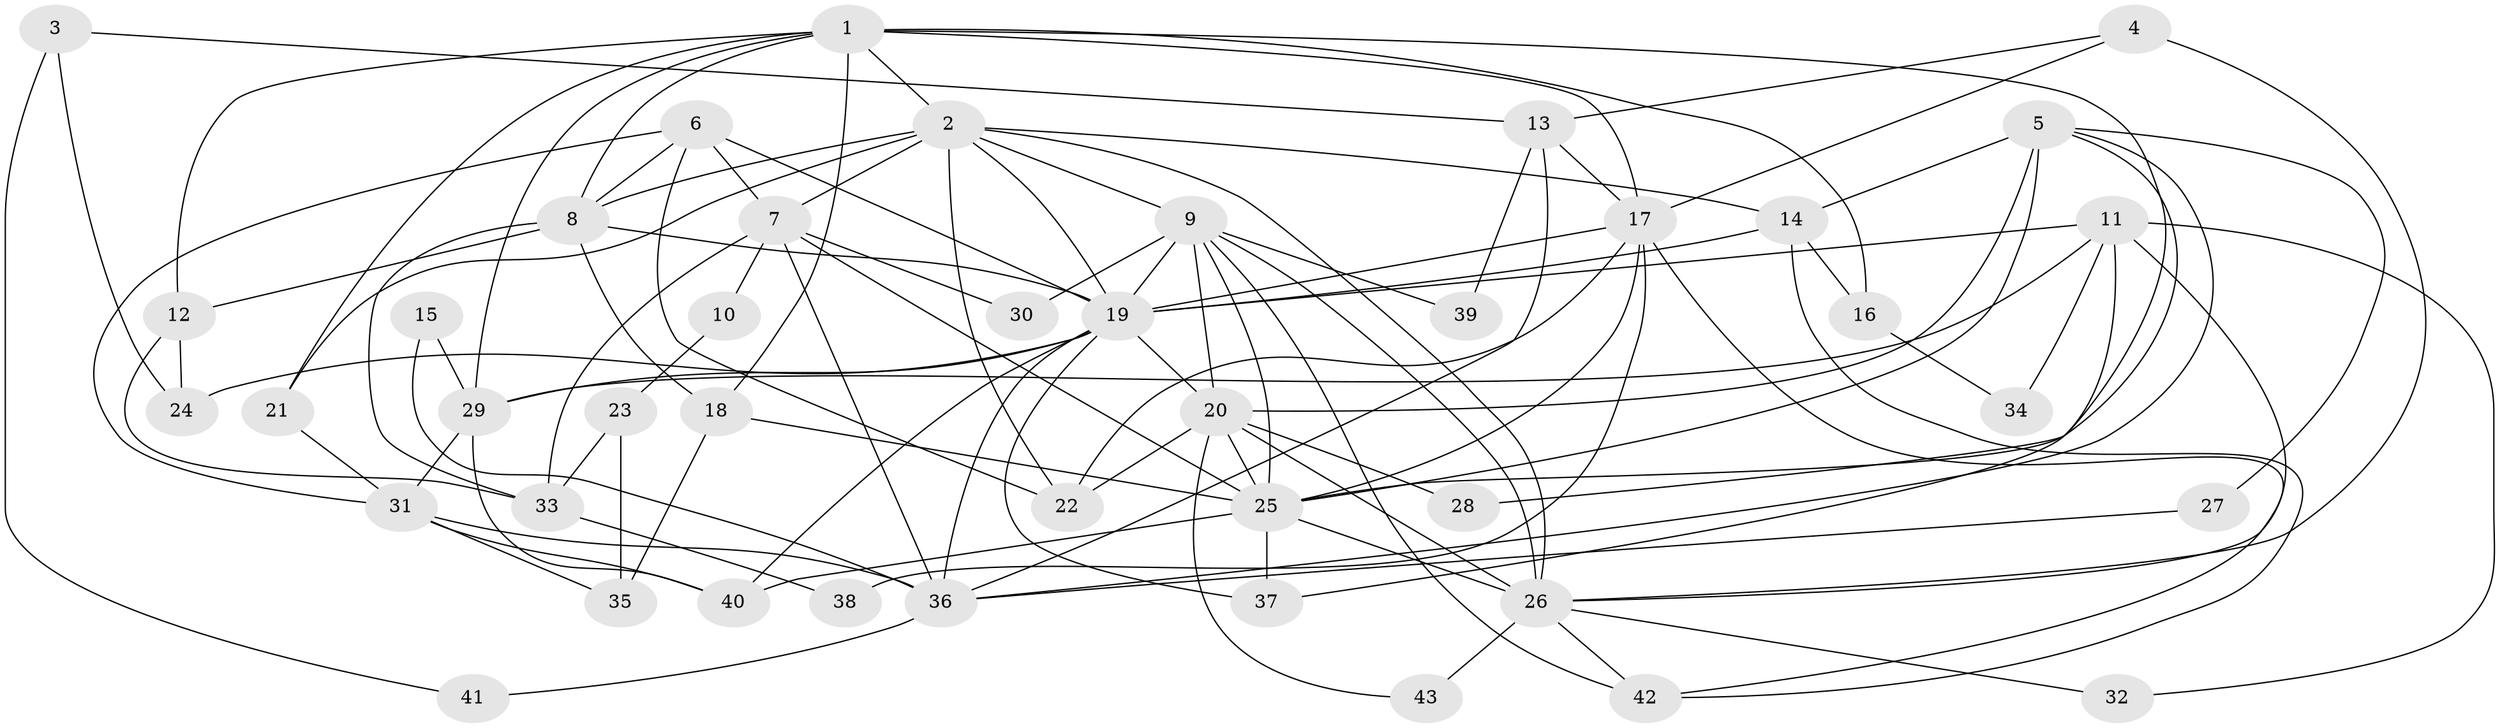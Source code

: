 // original degree distribution, {5: 0.18823529411764706, 4: 0.27058823529411763, 3: 0.2235294117647059, 2: 0.17647058823529413, 7: 0.023529411764705882, 6: 0.08235294117647059, 8: 0.023529411764705882, 9: 0.011764705882352941}
// Generated by graph-tools (version 1.1) at 2025/51/03/04/25 22:51:13]
// undirected, 43 vertices, 103 edges
graph export_dot {
  node [color=gray90,style=filled];
  1;
  2;
  3;
  4;
  5;
  6;
  7;
  8;
  9;
  10;
  11;
  12;
  13;
  14;
  15;
  16;
  17;
  18;
  19;
  20;
  21;
  22;
  23;
  24;
  25;
  26;
  27;
  28;
  29;
  30;
  31;
  32;
  33;
  34;
  35;
  36;
  37;
  38;
  39;
  40;
  41;
  42;
  43;
  1 -- 2 [weight=1.0];
  1 -- 8 [weight=1.0];
  1 -- 12 [weight=1.0];
  1 -- 16 [weight=1.0];
  1 -- 17 [weight=1.0];
  1 -- 18 [weight=1.0];
  1 -- 21 [weight=1.0];
  1 -- 25 [weight=1.0];
  1 -- 29 [weight=1.0];
  2 -- 7 [weight=1.0];
  2 -- 8 [weight=3.0];
  2 -- 9 [weight=2.0];
  2 -- 14 [weight=1.0];
  2 -- 19 [weight=2.0];
  2 -- 21 [weight=1.0];
  2 -- 22 [weight=1.0];
  2 -- 26 [weight=1.0];
  3 -- 13 [weight=1.0];
  3 -- 24 [weight=1.0];
  3 -- 41 [weight=1.0];
  4 -- 13 [weight=1.0];
  4 -- 17 [weight=1.0];
  4 -- 26 [weight=2.0];
  5 -- 14 [weight=1.0];
  5 -- 20 [weight=2.0];
  5 -- 25 [weight=1.0];
  5 -- 27 [weight=1.0];
  5 -- 28 [weight=1.0];
  5 -- 36 [weight=1.0];
  6 -- 7 [weight=1.0];
  6 -- 8 [weight=1.0];
  6 -- 19 [weight=1.0];
  6 -- 22 [weight=1.0];
  6 -- 31 [weight=1.0];
  7 -- 10 [weight=1.0];
  7 -- 25 [weight=1.0];
  7 -- 30 [weight=1.0];
  7 -- 33 [weight=1.0];
  7 -- 36 [weight=1.0];
  8 -- 12 [weight=1.0];
  8 -- 18 [weight=1.0];
  8 -- 19 [weight=1.0];
  8 -- 33 [weight=1.0];
  9 -- 19 [weight=3.0];
  9 -- 20 [weight=1.0];
  9 -- 25 [weight=1.0];
  9 -- 26 [weight=3.0];
  9 -- 30 [weight=1.0];
  9 -- 39 [weight=1.0];
  9 -- 42 [weight=1.0];
  10 -- 23 [weight=1.0];
  11 -- 19 [weight=1.0];
  11 -- 26 [weight=1.0];
  11 -- 29 [weight=1.0];
  11 -- 32 [weight=1.0];
  11 -- 34 [weight=1.0];
  11 -- 37 [weight=1.0];
  12 -- 24 [weight=1.0];
  12 -- 33 [weight=1.0];
  13 -- 17 [weight=1.0];
  13 -- 36 [weight=1.0];
  13 -- 39 [weight=1.0];
  14 -- 16 [weight=1.0];
  14 -- 19 [weight=1.0];
  14 -- 42 [weight=1.0];
  15 -- 29 [weight=1.0];
  15 -- 36 [weight=1.0];
  16 -- 34 [weight=1.0];
  17 -- 19 [weight=1.0];
  17 -- 22 [weight=1.0];
  17 -- 25 [weight=2.0];
  17 -- 38 [weight=2.0];
  17 -- 42 [weight=1.0];
  18 -- 25 [weight=2.0];
  18 -- 35 [weight=1.0];
  19 -- 20 [weight=1.0];
  19 -- 24 [weight=2.0];
  19 -- 29 [weight=1.0];
  19 -- 36 [weight=1.0];
  19 -- 37 [weight=1.0];
  19 -- 40 [weight=1.0];
  20 -- 22 [weight=1.0];
  20 -- 25 [weight=1.0];
  20 -- 26 [weight=1.0];
  20 -- 28 [weight=2.0];
  20 -- 43 [weight=1.0];
  21 -- 31 [weight=2.0];
  23 -- 33 [weight=1.0];
  23 -- 35 [weight=1.0];
  25 -- 26 [weight=2.0];
  25 -- 37 [weight=1.0];
  25 -- 40 [weight=1.0];
  26 -- 32 [weight=1.0];
  26 -- 42 [weight=1.0];
  26 -- 43 [weight=1.0];
  27 -- 36 [weight=1.0];
  29 -- 31 [weight=1.0];
  29 -- 40 [weight=1.0];
  31 -- 35 [weight=1.0];
  31 -- 36 [weight=1.0];
  31 -- 40 [weight=1.0];
  33 -- 38 [weight=1.0];
  36 -- 41 [weight=1.0];
}

